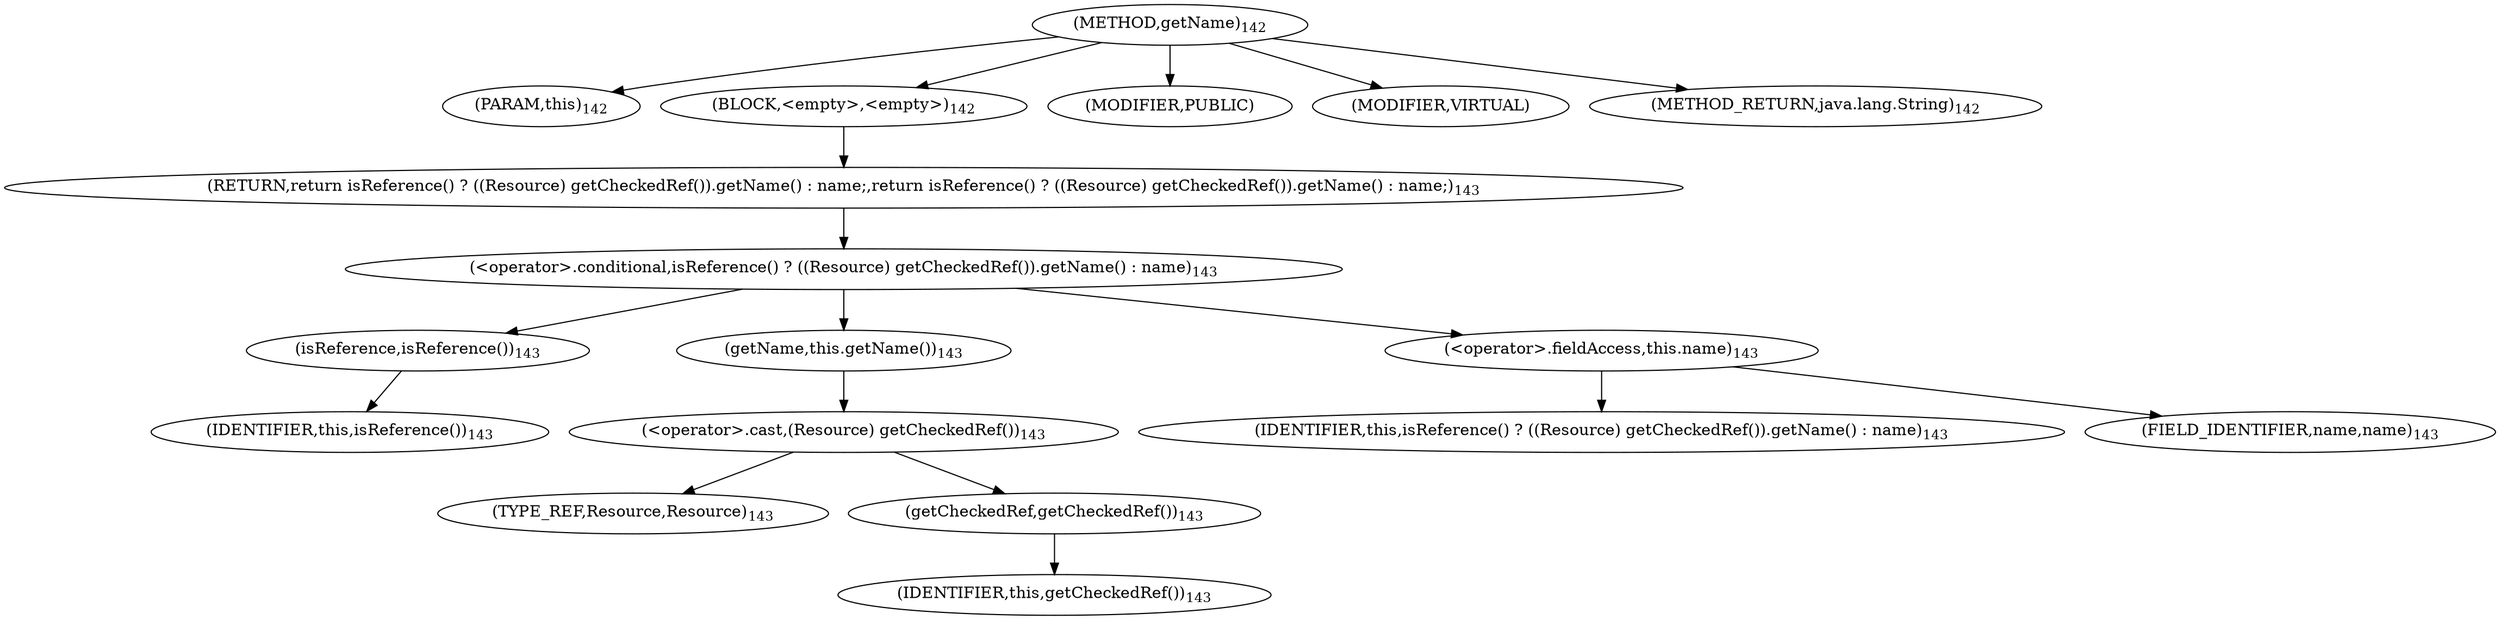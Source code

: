 digraph "getName" {  
"270" [label = <(METHOD,getName)<SUB>142</SUB>> ]
"17" [label = <(PARAM,this)<SUB>142</SUB>> ]
"271" [label = <(BLOCK,&lt;empty&gt;,&lt;empty&gt;)<SUB>142</SUB>> ]
"272" [label = <(RETURN,return isReference() ? ((Resource) getCheckedRef()).getName() : name;,return isReference() ? ((Resource) getCheckedRef()).getName() : name;)<SUB>143</SUB>> ]
"273" [label = <(&lt;operator&gt;.conditional,isReference() ? ((Resource) getCheckedRef()).getName() : name)<SUB>143</SUB>> ]
"274" [label = <(isReference,isReference())<SUB>143</SUB>> ]
"16" [label = <(IDENTIFIER,this,isReference())<SUB>143</SUB>> ]
"275" [label = <(getName,this.getName())<SUB>143</SUB>> ]
"276" [label = <(&lt;operator&gt;.cast,(Resource) getCheckedRef())<SUB>143</SUB>> ]
"277" [label = <(TYPE_REF,Resource,Resource)<SUB>143</SUB>> ]
"278" [label = <(getCheckedRef,getCheckedRef())<SUB>143</SUB>> ]
"18" [label = <(IDENTIFIER,this,getCheckedRef())<SUB>143</SUB>> ]
"279" [label = <(&lt;operator&gt;.fieldAccess,this.name)<SUB>143</SUB>> ]
"280" [label = <(IDENTIFIER,this,isReference() ? ((Resource) getCheckedRef()).getName() : name)<SUB>143</SUB>> ]
"281" [label = <(FIELD_IDENTIFIER,name,name)<SUB>143</SUB>> ]
"282" [label = <(MODIFIER,PUBLIC)> ]
"283" [label = <(MODIFIER,VIRTUAL)> ]
"284" [label = <(METHOD_RETURN,java.lang.String)<SUB>142</SUB>> ]
  "270" -> "17" 
  "270" -> "271" 
  "270" -> "282" 
  "270" -> "283" 
  "270" -> "284" 
  "271" -> "272" 
  "272" -> "273" 
  "273" -> "274" 
  "273" -> "275" 
  "273" -> "279" 
  "274" -> "16" 
  "275" -> "276" 
  "276" -> "277" 
  "276" -> "278" 
  "278" -> "18" 
  "279" -> "280" 
  "279" -> "281" 
}
